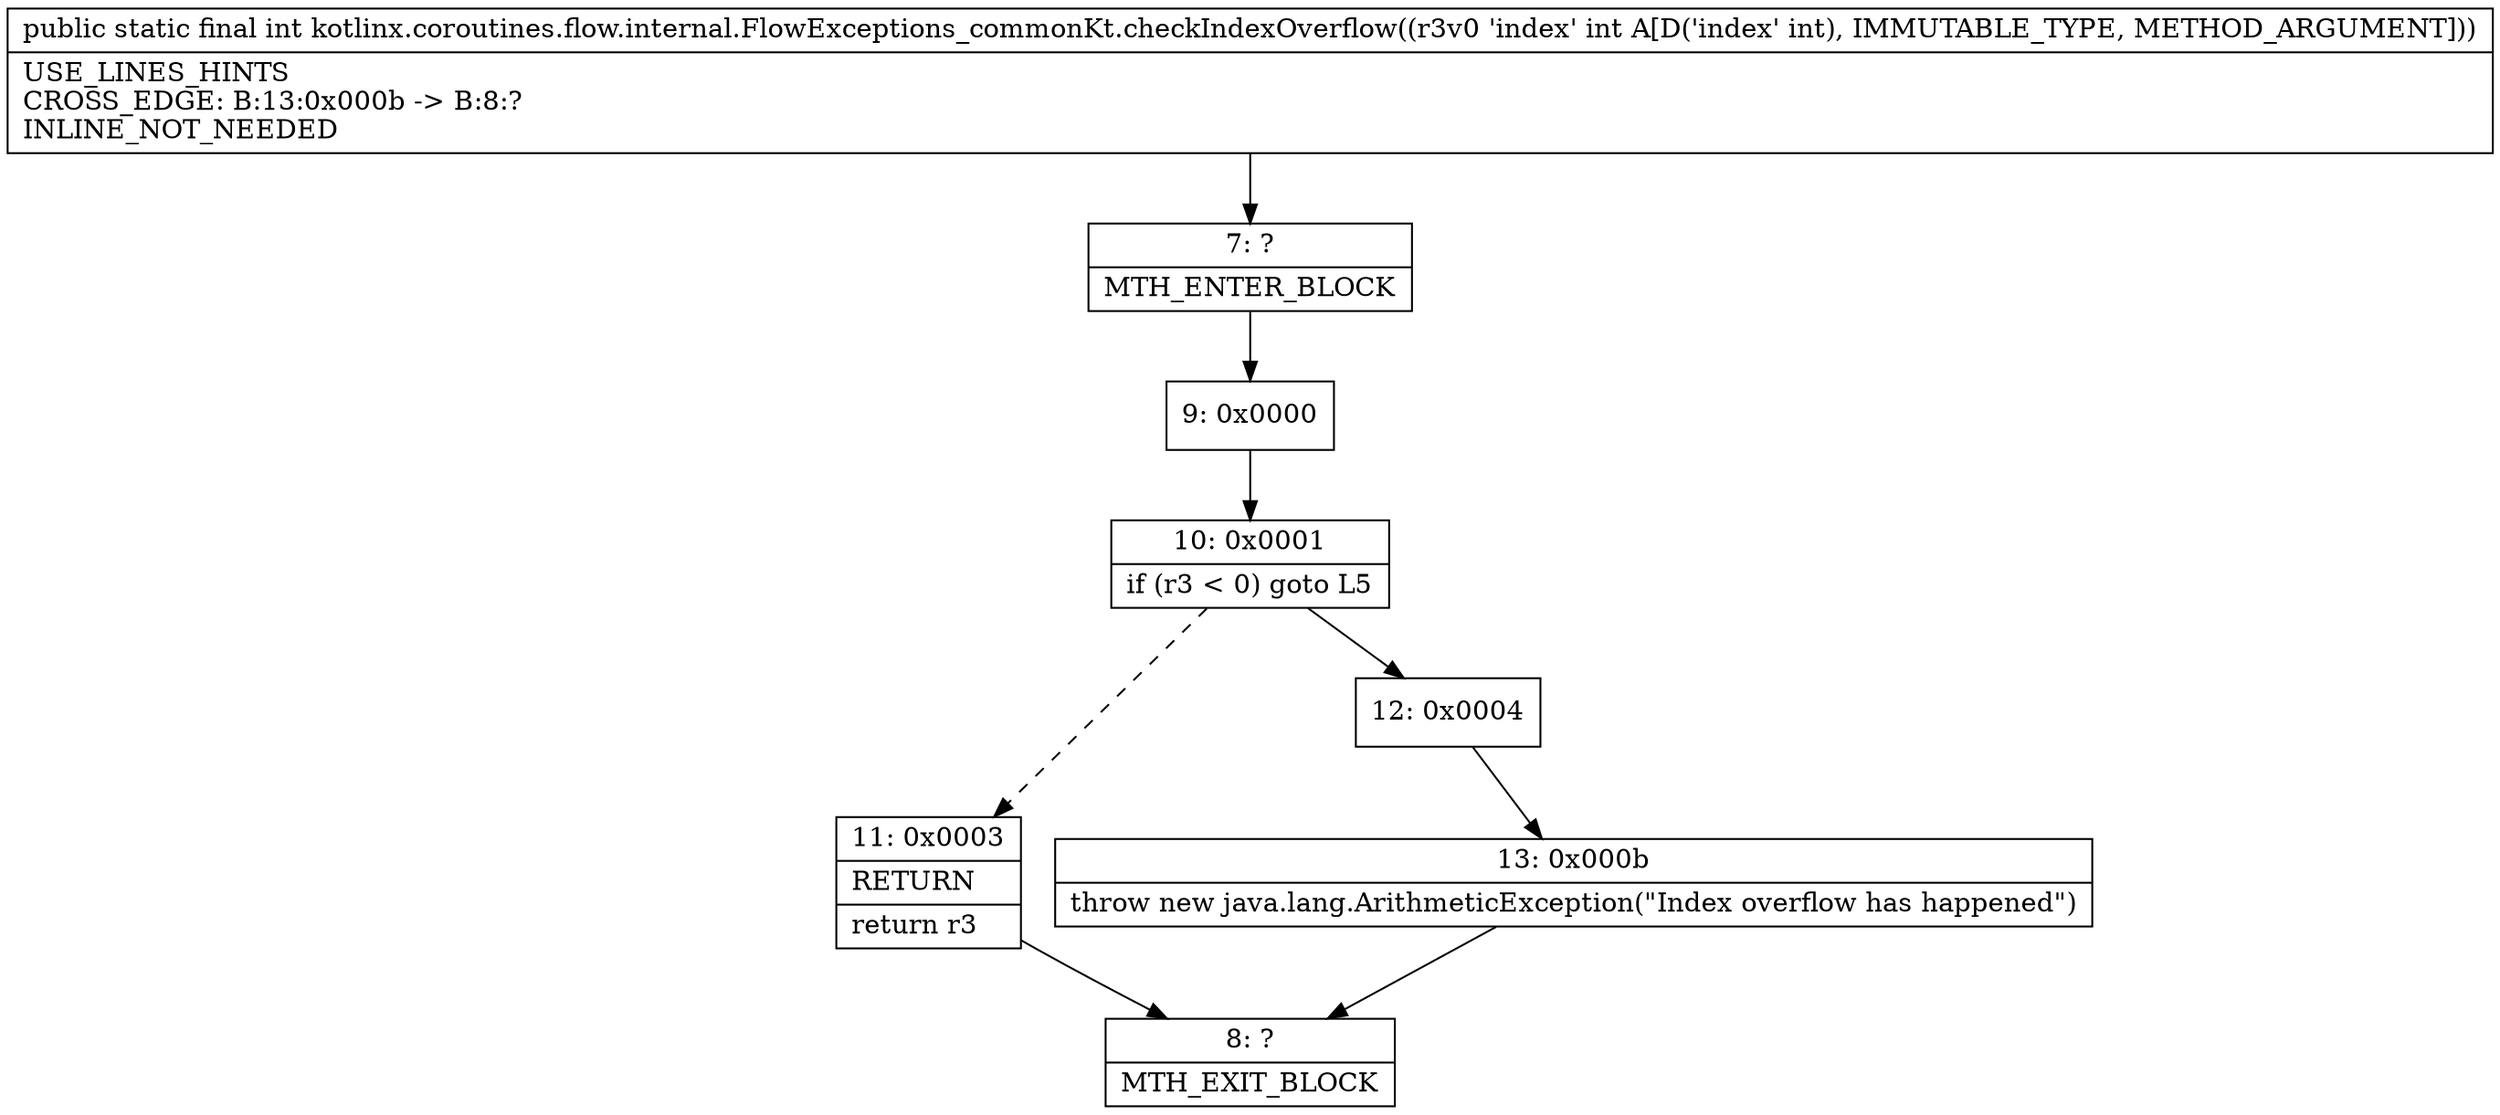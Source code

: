 digraph "CFG forkotlinx.coroutines.flow.internal.FlowExceptions_commonKt.checkIndexOverflow(I)I" {
Node_7 [shape=record,label="{7\:\ ?|MTH_ENTER_BLOCK\l}"];
Node_9 [shape=record,label="{9\:\ 0x0000}"];
Node_10 [shape=record,label="{10\:\ 0x0001|if (r3 \< 0) goto L5\l}"];
Node_11 [shape=record,label="{11\:\ 0x0003|RETURN\l|return r3\l}"];
Node_8 [shape=record,label="{8\:\ ?|MTH_EXIT_BLOCK\l}"];
Node_12 [shape=record,label="{12\:\ 0x0004}"];
Node_13 [shape=record,label="{13\:\ 0x000b|throw new java.lang.ArithmeticException(\"Index overflow has happened\")\l}"];
MethodNode[shape=record,label="{public static final int kotlinx.coroutines.flow.internal.FlowExceptions_commonKt.checkIndexOverflow((r3v0 'index' int A[D('index' int), IMMUTABLE_TYPE, METHOD_ARGUMENT]))  | USE_LINES_HINTS\lCROSS_EDGE: B:13:0x000b \-\> B:8:?\lINLINE_NOT_NEEDED\l}"];
MethodNode -> Node_7;Node_7 -> Node_9;
Node_9 -> Node_10;
Node_10 -> Node_11[style=dashed];
Node_10 -> Node_12;
Node_11 -> Node_8;
Node_12 -> Node_13;
Node_13 -> Node_8;
}

